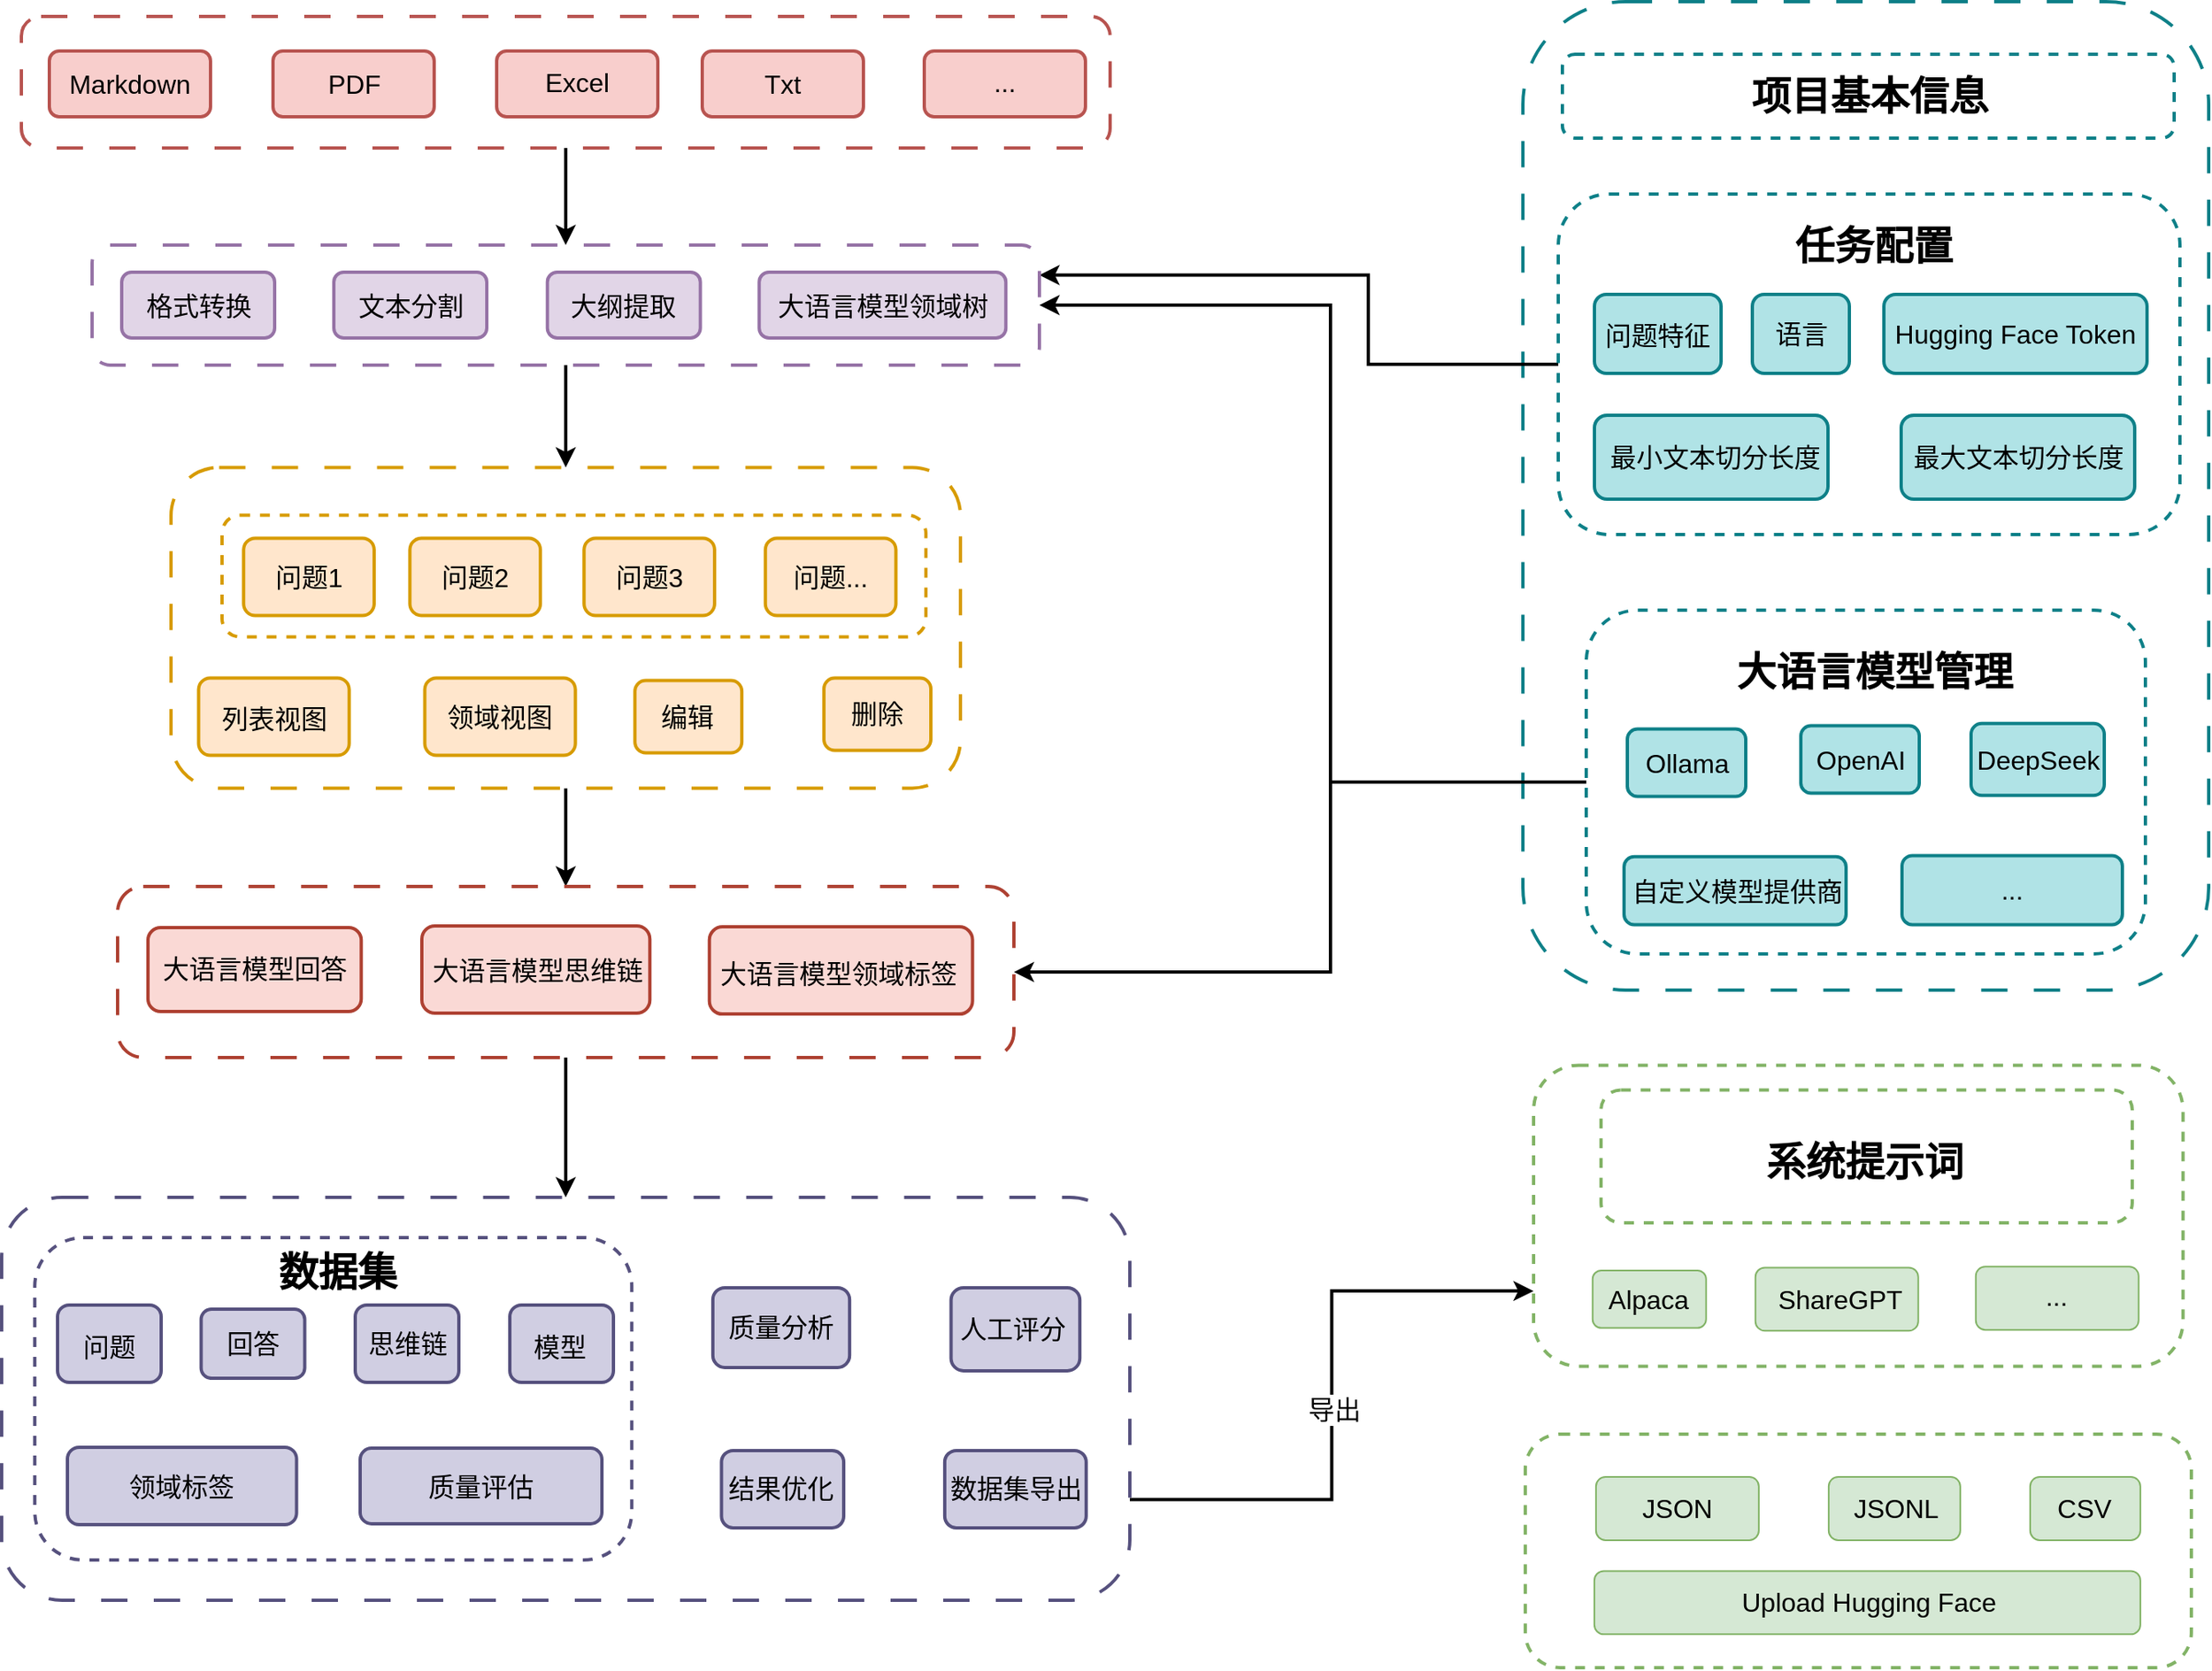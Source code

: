 <mxfile version="28.0.7">
  <diagram name="Page-1" id="rrq2DgjpaMgxxwC1FT-i">
    <mxGraphModel dx="2298" dy="1215" grid="0" gridSize="10" guides="1" tooltips="1" connect="1" arrows="1" fold="1" page="0" pageScale="1" pageWidth="850" pageHeight="1100" math="0" shadow="0">
      <root>
        <mxCell id="0" />
        <mxCell id="1" parent="0" />
        <mxCell id="DATJfEnJmrHQP5NNrF-W-124" value="" style="rounded=1;whiteSpace=wrap;html=1;strokeColor=#0E8088;strokeWidth=2;dashed=1;dashPattern=8 8;" vertex="1" parent="1">
          <mxGeometry x="836" y="98" width="417" height="601" as="geometry" />
        </mxCell>
        <mxCell id="DATJfEnJmrHQP5NNrF-W-142" style="edgeStyle=orthogonalEdgeStyle;rounded=0;orthogonalLoop=1;jettySize=auto;html=1;exitX=0.5;exitY=1;exitDx=0;exitDy=0;strokeWidth=2;" edge="1" parent="1" source="DATJfEnJmrHQP5NNrF-W-78" target="DATJfEnJmrHQP5NNrF-W-128">
          <mxGeometry relative="1" as="geometry" />
        </mxCell>
        <mxCell id="DATJfEnJmrHQP5NNrF-W-78" value="" style="rounded=1;whiteSpace=wrap;html=1;strokeColor=#D79B00;strokeWidth=2;dashed=1;dashPattern=8 8;" vertex="1" parent="1">
          <mxGeometry x="14" y="381.22" width="480" height="195" as="geometry" />
        </mxCell>
        <mxCell id="DATJfEnJmrHQP5NNrF-W-130" value="" style="rounded=1;whiteSpace=wrap;html=1;strokeColor=#D79B00;strokeWidth=2;dashed=1;" vertex="1" parent="1">
          <mxGeometry x="45" y="410.22" width="428" height="74" as="geometry" />
        </mxCell>
        <mxCell id="DATJfEnJmrHQP5NNrF-W-129" value="" style="rounded=1;whiteSpace=wrap;html=1;strokeColor=#82B366;strokeWidth=2;dashed=1;" vertex="1" parent="1">
          <mxGeometry x="842.5" y="744.69" width="394.88" height="183" as="geometry" />
        </mxCell>
        <mxCell id="DATJfEnJmrHQP5NNrF-W-143" style="edgeStyle=orthogonalEdgeStyle;rounded=0;orthogonalLoop=1;jettySize=auto;html=1;exitX=0.5;exitY=1;exitDx=0;exitDy=0;entryX=0.5;entryY=0;entryDx=0;entryDy=0;strokeWidth=2;" edge="1" parent="1" source="DATJfEnJmrHQP5NNrF-W-128" target="DATJfEnJmrHQP5NNrF-W-95">
          <mxGeometry relative="1" as="geometry" />
        </mxCell>
        <mxCell id="DATJfEnJmrHQP5NNrF-W-128" value="" style="rounded=1;whiteSpace=wrap;html=1;strokeColor=#AE4132;strokeWidth=2;dashed=1;dashPattern=8 8;" vertex="1" parent="1">
          <mxGeometry x="-18.5" y="636" width="545" height="104" as="geometry" />
        </mxCell>
        <mxCell id="DATJfEnJmrHQP5NNrF-W-126" value="" style="rounded=1;whiteSpace=wrap;html=1;strokeColor=#82B366;strokeWidth=2;dashed=1;" vertex="1" parent="1">
          <mxGeometry x="837.44" y="969" width="405" height="142" as="geometry" />
        </mxCell>
        <mxCell id="DATJfEnJmrHQP5NNrF-W-125" value="" style="rounded=1;whiteSpace=wrap;html=1;strokeColor=#82B366;strokeWidth=2;dashed=1;" vertex="1" parent="1">
          <mxGeometry x="883.5" y="759.69" width="323" height="80.78" as="geometry" />
        </mxCell>
        <mxCell id="DATJfEnJmrHQP5NNrF-W-147" style="edgeStyle=orthogonalEdgeStyle;rounded=0;orthogonalLoop=1;jettySize=auto;html=1;exitX=0;exitY=0.5;exitDx=0;exitDy=0;entryX=1;entryY=0.5;entryDx=0;entryDy=0;strokeWidth=2;" edge="1" parent="1" source="DATJfEnJmrHQP5NNrF-W-123" target="DATJfEnJmrHQP5NNrF-W-23">
          <mxGeometry relative="1" as="geometry">
            <Array as="points">
              <mxPoint x="719" y="573" />
              <mxPoint x="719" y="283" />
            </Array>
          </mxGeometry>
        </mxCell>
        <mxCell id="DATJfEnJmrHQP5NNrF-W-148" style="edgeStyle=orthogonalEdgeStyle;rounded=0;orthogonalLoop=1;jettySize=auto;html=1;exitX=0;exitY=0.5;exitDx=0;exitDy=0;entryX=1;entryY=0.5;entryDx=0;entryDy=0;strokeWidth=2;" edge="1" parent="1" source="DATJfEnJmrHQP5NNrF-W-123" target="DATJfEnJmrHQP5NNrF-W-128">
          <mxGeometry relative="1" as="geometry">
            <Array as="points">
              <mxPoint x="719" y="573" />
              <mxPoint x="719" y="688" />
            </Array>
          </mxGeometry>
        </mxCell>
        <mxCell id="DATJfEnJmrHQP5NNrF-W-123" value="" style="rounded=1;whiteSpace=wrap;html=1;strokeColor=#0E8088;strokeWidth=2;dashed=1;" vertex="1" parent="1">
          <mxGeometry x="874.5" y="468" width="340" height="209" as="geometry" />
        </mxCell>
        <mxCell id="DATJfEnJmrHQP5NNrF-W-150" style="edgeStyle=orthogonalEdgeStyle;rounded=0;orthogonalLoop=1;jettySize=auto;html=1;exitX=0;exitY=0.5;exitDx=0;exitDy=0;entryX=1;entryY=0.25;entryDx=0;entryDy=0;strokeWidth=2;" edge="1" parent="1" source="DATJfEnJmrHQP5NNrF-W-122" target="DATJfEnJmrHQP5NNrF-W-23">
          <mxGeometry relative="1" as="geometry">
            <Array as="points">
              <mxPoint x="742" y="319" />
              <mxPoint x="742" y="264" />
            </Array>
          </mxGeometry>
        </mxCell>
        <mxCell id="DATJfEnJmrHQP5NNrF-W-122" value="" style="rounded=1;whiteSpace=wrap;html=1;strokeColor=#0E8088;strokeWidth=2;dashed=1;" vertex="1" parent="1">
          <mxGeometry x="857.5" y="215" width="378" height="207" as="geometry" />
        </mxCell>
        <mxCell id="DATJfEnJmrHQP5NNrF-W-121" value="" style="rounded=1;whiteSpace=wrap;html=1;strokeColor=#0E8088;strokeWidth=2;dashed=1;" vertex="1" parent="1">
          <mxGeometry x="860" y="130" width="372" height="51" as="geometry" />
        </mxCell>
        <mxCell id="DATJfEnJmrHQP5NNrF-W-120" value="" style="rounded=1;whiteSpace=wrap;html=1;fillColor=#d5e8d4;strokeColor=#82b366;" vertex="1" parent="1">
          <mxGeometry x="1144.44" y="995" width="67" height="38.44" as="geometry" />
        </mxCell>
        <mxCell id="DATJfEnJmrHQP5NNrF-W-119" value="" style="rounded=1;whiteSpace=wrap;html=1;fillColor=#d5e8d4;strokeColor=#82b366;" vertex="1" parent="1">
          <mxGeometry x="1021.94" y="995" width="80" height="38.44" as="geometry" />
        </mxCell>
        <mxCell id="DATJfEnJmrHQP5NNrF-W-118" value="" style="rounded=1;whiteSpace=wrap;html=1;fillColor=#d5e8d4;strokeColor=#82b366;" vertex="1" parent="1">
          <mxGeometry x="879.44" y="1052.22" width="332" height="38.44" as="geometry" />
        </mxCell>
        <mxCell id="DATJfEnJmrHQP5NNrF-W-117" value="" style="rounded=1;whiteSpace=wrap;html=1;fillColor=#d5e8d4;strokeColor=#82b366;" vertex="1" parent="1">
          <mxGeometry x="880.44" y="995" width="99" height="38.44" as="geometry" />
        </mxCell>
        <mxCell id="DATJfEnJmrHQP5NNrF-W-116" value="" style="rounded=1;whiteSpace=wrap;html=1;fillColor=#d5e8d4;strokeColor=#82b366;" vertex="1" parent="1">
          <mxGeometry x="1111.38" y="867.13" width="99" height="38.44" as="geometry" />
        </mxCell>
        <mxCell id="DATJfEnJmrHQP5NNrF-W-115" value="" style="rounded=1;whiteSpace=wrap;html=1;fillColor=#d5e8d4;strokeColor=#82b366;" vertex="1" parent="1">
          <mxGeometry x="977.38" y="867.69" width="99" height="38.44" as="geometry" />
        </mxCell>
        <mxCell id="DATJfEnJmrHQP5NNrF-W-113" value="" style="rounded=1;whiteSpace=wrap;html=1;fillColor=#d5e8d4;strokeColor=#82b366;" vertex="1" parent="1">
          <mxGeometry x="878.38" y="869.44" width="69" height="34.94" as="geometry" />
        </mxCell>
        <mxCell id="DATJfEnJmrHQP5NNrF-W-110" value="" style="rounded=1;whiteSpace=wrap;html=1;fillColor=#b0e3e6;strokeColor=#0e8088;strokeWidth=2;" vertex="1" parent="1">
          <mxGeometry x="1066.5" y="617.22" width="134" height="42" as="geometry" />
        </mxCell>
        <mxCell id="DATJfEnJmrHQP5NNrF-W-109" value="" style="rounded=1;whiteSpace=wrap;html=1;fillColor=#b0e3e6;strokeColor=#0e8088;strokeWidth=2;" vertex="1" parent="1">
          <mxGeometry x="897.5" y="617.9" width="135" height="41.32" as="geometry" />
        </mxCell>
        <mxCell id="DATJfEnJmrHQP5NNrF-W-108" value="" style="rounded=1;whiteSpace=wrap;html=1;fillColor=#b0e3e6;strokeColor=#0e8088;strokeWidth=2;" vertex="1" parent="1">
          <mxGeometry x="1108.5" y="536.85" width="81" height="43.75" as="geometry" />
        </mxCell>
        <mxCell id="DATJfEnJmrHQP5NNrF-W-107" value="" style="rounded=1;whiteSpace=wrap;html=1;fillColor=#b0e3e6;strokeColor=#0e8088;strokeWidth=2;" vertex="1" parent="1">
          <mxGeometry x="1005" y="538.22" width="72" height="41" as="geometry" />
        </mxCell>
        <mxCell id="DATJfEnJmrHQP5NNrF-W-106" value="" style="rounded=1;whiteSpace=wrap;html=1;fillColor=#b0e3e6;strokeColor=#0e8088;strokeWidth=2;" vertex="1" parent="1">
          <mxGeometry x="899.5" y="540.22" width="72" height="41" as="geometry" />
        </mxCell>
        <mxCell id="DATJfEnJmrHQP5NNrF-W-104" value="" style="rounded=1;whiteSpace=wrap;html=1;fillColor=#b0e3e6;strokeColor=#0e8088;strokeWidth=2;" vertex="1" parent="1">
          <mxGeometry x="1066" y="349.5" width="142" height="51" as="geometry" />
        </mxCell>
        <mxCell id="DATJfEnJmrHQP5NNrF-W-103" value="" style="rounded=1;whiteSpace=wrap;html=1;fillColor=#b0e3e6;strokeColor=#0e8088;strokeWidth=2;" vertex="1" parent="1">
          <mxGeometry x="879.5" y="349.5" width="142" height="51" as="geometry" />
        </mxCell>
        <mxCell id="DATJfEnJmrHQP5NNrF-W-101" value="" style="rounded=1;whiteSpace=wrap;html=1;fillColor=#b0e3e6;strokeColor=#0e8088;strokeWidth=2;" vertex="1" parent="1">
          <mxGeometry x="1055.5" y="276" width="160" height="48" as="geometry" />
        </mxCell>
        <mxCell id="DATJfEnJmrHQP5NNrF-W-100" value="" style="rounded=1;whiteSpace=wrap;html=1;fillColor=#b0e3e6;strokeColor=#0e8088;strokeWidth=2;" vertex="1" parent="1">
          <mxGeometry x="975.5" y="276" width="59" height="48" as="geometry" />
        </mxCell>
        <mxCell id="DATJfEnJmrHQP5NNrF-W-99" value="" style="rounded=1;whiteSpace=wrap;html=1;fillColor=#b0e3e6;strokeColor=#0e8088;strokeWidth=2;" vertex="1" parent="1">
          <mxGeometry x="879.5" y="276" width="77" height="48" as="geometry" />
        </mxCell>
        <mxCell id="DATJfEnJmrHQP5NNrF-W-144" style="rounded=0;orthogonalLoop=1;jettySize=auto;html=1;exitX=1;exitY=0.75;exitDx=0;exitDy=0;entryX=0;entryY=0.75;entryDx=0;entryDy=0;edgeStyle=orthogonalEdgeStyle;strokeWidth=2;" edge="1" parent="1" source="DATJfEnJmrHQP5NNrF-W-95" target="DATJfEnJmrHQP5NNrF-W-129">
          <mxGeometry relative="1" as="geometry" />
        </mxCell>
        <mxCell id="DATJfEnJmrHQP5NNrF-W-145" value="&lt;font style=&quot;font-size: 16px;&quot;&gt;导出&lt;/font&gt;" style="edgeLabel;html=1;align=center;verticalAlign=middle;resizable=0;points=[];" vertex="1" connectable="0" parent="DATJfEnJmrHQP5NNrF-W-144">
          <mxGeometry x="-0.044" y="-1" relative="1" as="geometry">
            <mxPoint as="offset" />
          </mxGeometry>
        </mxCell>
        <mxCell id="DATJfEnJmrHQP5NNrF-W-95" value="" style="rounded=1;whiteSpace=wrap;html=1;strokeColor=#56517E;dashed=1;dashPattern=8 8;strokeWidth=2;" vertex="1" parent="1">
          <mxGeometry x="-89" y="825" width="686" height="245" as="geometry" />
        </mxCell>
        <mxCell id="DATJfEnJmrHQP5NNrF-W-94" value="" style="rounded=1;whiteSpace=wrap;html=1;fillColor=#d0cee2;strokeColor=#56517e;strokeWidth=2;" vertex="1" parent="1">
          <mxGeometry x="484.44" y="978.94" width="86" height="47" as="geometry" />
        </mxCell>
        <mxCell id="DATJfEnJmrHQP5NNrF-W-93" value="" style="rounded=1;whiteSpace=wrap;html=1;fillColor=#d0cee2;strokeColor=#56517e;strokeWidth=2;" vertex="1" parent="1">
          <mxGeometry x="348.7" y="978.94" width="74.32" height="47" as="geometry" />
        </mxCell>
        <mxCell id="DATJfEnJmrHQP5NNrF-W-92" value="" style="rounded=1;whiteSpace=wrap;html=1;fillColor=#d0cee2;strokeColor=#56517e;strokeWidth=2;" vertex="1" parent="1">
          <mxGeometry x="488.28" y="879.94" width="78.32" height="50.5" as="geometry" />
        </mxCell>
        <mxCell id="DATJfEnJmrHQP5NNrF-W-91" value="" style="rounded=1;whiteSpace=wrap;html=1;fillColor=#d0cee2;strokeColor=#56517e;strokeWidth=2;" vertex="1" parent="1">
          <mxGeometry x="343.44" y="879.94" width="83.16" height="48.5" as="geometry" />
        </mxCell>
        <mxCell id="DATJfEnJmrHQP5NNrF-W-88" value="" style="rounded=1;whiteSpace=wrap;html=1;strokeColor=#56517E;dashed=1;strokeWidth=2;" vertex="1" parent="1">
          <mxGeometry x="-68.85" y="849.5" width="363" height="196" as="geometry" />
        </mxCell>
        <mxCell id="DATJfEnJmrHQP5NNrF-W-90" value="" style="rounded=1;whiteSpace=wrap;html=1;fillColor=#d0cee2;strokeColor=#56517e;strokeWidth=2;" vertex="1" parent="1">
          <mxGeometry x="129" y="977.5" width="147" height="46" as="geometry" />
        </mxCell>
        <mxCell id="DATJfEnJmrHQP5NNrF-W-89" value="" style="rounded=1;whiteSpace=wrap;html=1;fillColor=#d0cee2;strokeColor=#56517e;strokeWidth=2;" vertex="1" parent="1">
          <mxGeometry x="-49" y="977" width="139.32" height="47" as="geometry" />
        </mxCell>
        <mxCell id="DATJfEnJmrHQP5NNrF-W-87" value="" style="rounded=1;whiteSpace=wrap;html=1;fillColor=#d0cee2;strokeColor=#56517e;strokeWidth=2;" vertex="1" parent="1">
          <mxGeometry x="220" y="890.5" width="63" height="47" as="geometry" />
        </mxCell>
        <mxCell id="DATJfEnJmrHQP5NNrF-W-86" value="" style="rounded=1;whiteSpace=wrap;html=1;fillColor=#d0cee2;strokeColor=#56517e;strokeWidth=2;" vertex="1" parent="1">
          <mxGeometry x="126" y="890.5" width="63" height="47" as="geometry" />
        </mxCell>
        <mxCell id="DATJfEnJmrHQP5NNrF-W-85" value="" style="rounded=1;whiteSpace=wrap;html=1;fillColor=#d0cee2;strokeColor=#56517e;strokeWidth=2;" vertex="1" parent="1">
          <mxGeometry x="32.29" y="893" width="63" height="42" as="geometry" />
        </mxCell>
        <mxCell id="DATJfEnJmrHQP5NNrF-W-83" value="" style="rounded=1;whiteSpace=wrap;html=1;fillColor=#d0cee2;strokeColor=#56517e;strokeWidth=2;" vertex="1" parent="1">
          <mxGeometry x="-55" y="890.5" width="63" height="47" as="geometry" />
        </mxCell>
        <mxCell id="DATJfEnJmrHQP5NNrF-W-81" value="" style="rounded=1;whiteSpace=wrap;html=1;strokeColor=#ae4132;strokeWidth=2;fillColor=#fad9d5;" vertex="1" parent="1">
          <mxGeometry x="341.34" y="660.56" width="160" height="53" as="geometry" />
        </mxCell>
        <mxCell id="DATJfEnJmrHQP5NNrF-W-80" value="" style="rounded=1;whiteSpace=wrap;html=1;strokeColor=#ae4132;strokeWidth=2;fillColor=#fad9d5;" vertex="1" parent="1">
          <mxGeometry x="166.5" y="660" width="138.65" height="53" as="geometry" />
        </mxCell>
        <mxCell id="DATJfEnJmrHQP5NNrF-W-79" value="" style="rounded=1;whiteSpace=wrap;html=1;strokeColor=#ae4132;strokeWidth=2;fillColor=#fad9d5;" vertex="1" parent="1">
          <mxGeometry x="-0.02" y="661" width="129.68" height="51" as="geometry" />
        </mxCell>
        <mxCell id="DATJfEnJmrHQP5NNrF-W-77" value="" style="rounded=1;whiteSpace=wrap;html=1;fillColor=#ffe6cc;strokeColor=#d79b00;strokeWidth=2;" vertex="1" parent="1">
          <mxGeometry x="411" y="509.22" width="65" height="44" as="geometry" />
        </mxCell>
        <mxCell id="DATJfEnJmrHQP5NNrF-W-73" value="" style="rounded=1;whiteSpace=wrap;html=1;fillColor=#ffe6cc;strokeColor=#d79b00;strokeWidth=2;" vertex="1" parent="1">
          <mxGeometry x="296.07" y="510.72" width="65" height="44" as="geometry" />
        </mxCell>
        <mxCell id="DATJfEnJmrHQP5NNrF-W-72" value="" style="rounded=1;whiteSpace=wrap;html=1;fillColor=#ffe6cc;strokeColor=#d79b00;strokeWidth=2;" vertex="1" parent="1">
          <mxGeometry x="168.28" y="509.22" width="91.56" height="47" as="geometry" />
        </mxCell>
        <mxCell id="DATJfEnJmrHQP5NNrF-W-71" value="" style="rounded=1;whiteSpace=wrap;html=1;fillColor=#ffe6cc;strokeColor=#d79b00;strokeWidth=2;" vertex="1" parent="1">
          <mxGeometry x="30.76" y="509.22" width="91.56" height="47" as="geometry" />
        </mxCell>
        <mxCell id="DATJfEnJmrHQP5NNrF-W-70" value="" style="rounded=1;whiteSpace=wrap;html=1;fillColor=#ffe6cc;strokeColor=#d79b00;strokeWidth=2;" vertex="1" parent="1">
          <mxGeometry x="375.38" y="424.22" width="79.37" height="47" as="geometry" />
        </mxCell>
        <mxCell id="DATJfEnJmrHQP5NNrF-W-69" value="" style="rounded=1;whiteSpace=wrap;html=1;fillColor=#ffe6cc;strokeColor=#d79b00;strokeWidth=2;" vertex="1" parent="1">
          <mxGeometry x="265.13" y="424.22" width="79.37" height="47" as="geometry" />
        </mxCell>
        <mxCell id="DATJfEnJmrHQP5NNrF-W-68" value="" style="rounded=1;whiteSpace=wrap;html=1;fillColor=#ffe6cc;strokeColor=#d79b00;strokeWidth=2;" vertex="1" parent="1">
          <mxGeometry x="159.22" y="424.22" width="79.37" height="47" as="geometry" />
        </mxCell>
        <mxCell id="DATJfEnJmrHQP5NNrF-W-67" value="" style="rounded=1;whiteSpace=wrap;html=1;fillColor=#ffe6cc;strokeColor=#d79b00;strokeWidth=2;" vertex="1" parent="1">
          <mxGeometry x="58.13" y="424.22" width="79.37" height="47" as="geometry" />
        </mxCell>
        <mxCell id="DATJfEnJmrHQP5NNrF-W-139" style="edgeStyle=orthogonalEdgeStyle;rounded=0;orthogonalLoop=1;jettySize=auto;html=1;exitX=0.5;exitY=1;exitDx=0;exitDy=0;entryX=0.5;entryY=0;entryDx=0;entryDy=0;strokeWidth=2;" edge="1" parent="1" source="DATJfEnJmrHQP5NNrF-W-23" target="DATJfEnJmrHQP5NNrF-W-78">
          <mxGeometry relative="1" as="geometry" />
        </mxCell>
        <mxCell id="DATJfEnJmrHQP5NNrF-W-23" value="" style="rounded=1;whiteSpace=wrap;html=1;dashed=1;dashPattern=8 8;strokeWidth=2;strokeColor=#9673A6;" vertex="1" parent="1">
          <mxGeometry x="-34" y="246" width="576" height="73" as="geometry" />
        </mxCell>
        <mxCell id="DATJfEnJmrHQP5NNrF-W-20" value="" style="rounded=1;whiteSpace=wrap;html=1;strokeWidth=2;fillColor=#e1d5e7;strokeColor=#9673a6;" vertex="1" parent="1">
          <mxGeometry x="371.62" y="262.5" width="150" height="40" as="geometry" />
        </mxCell>
        <mxCell id="DATJfEnJmrHQP5NNrF-W-19" value="" style="rounded=1;whiteSpace=wrap;html=1;strokeWidth=2;fillColor=#e1d5e7;strokeColor=#9673a6;" vertex="1" parent="1">
          <mxGeometry x="242.84" y="262.5" width="93" height="40" as="geometry" />
        </mxCell>
        <mxCell id="DATJfEnJmrHQP5NNrF-W-18" value="" style="rounded=1;whiteSpace=wrap;html=1;strokeWidth=2;fillColor=#e1d5e7;strokeColor=#9673a6;" vertex="1" parent="1">
          <mxGeometry x="113" y="262.5" width="93" height="40" as="geometry" />
        </mxCell>
        <mxCell id="DATJfEnJmrHQP5NNrF-W-17" value="" style="rounded=1;whiteSpace=wrap;html=1;strokeWidth=2;fillColor=#e1d5e7;strokeColor=#9673a6;" vertex="1" parent="1">
          <mxGeometry x="-16" y="262.5" width="93" height="40" as="geometry" />
        </mxCell>
        <mxCell id="DATJfEnJmrHQP5NNrF-W-140" style="edgeStyle=orthogonalEdgeStyle;rounded=0;orthogonalLoop=1;jettySize=auto;html=1;exitX=0.5;exitY=1;exitDx=0;exitDy=0;entryX=0.5;entryY=0;entryDx=0;entryDy=0;strokeWidth=2;" edge="1" parent="1" source="DATJfEnJmrHQP5NNrF-W-12" target="DATJfEnJmrHQP5NNrF-W-23">
          <mxGeometry relative="1" as="geometry" />
        </mxCell>
        <mxCell id="DATJfEnJmrHQP5NNrF-W-12" value="" style="rounded=1;whiteSpace=wrap;html=1;dashed=1;dashPattern=8 8;strokeWidth=2;strokeColor=#B85450;" vertex="1" parent="1">
          <mxGeometry x="-77" y="107" width="662" height="80" as="geometry" />
        </mxCell>
        <mxCell id="DATJfEnJmrHQP5NNrF-W-11" value="" style="rounded=1;whiteSpace=wrap;html=1;strokeWidth=2;fillColor=#f8cecc;strokeColor=#b85450;" vertex="1" parent="1">
          <mxGeometry x="472" y="128" width="98" height="40" as="geometry" />
        </mxCell>
        <mxCell id="DATJfEnJmrHQP5NNrF-W-10" value="" style="rounded=1;whiteSpace=wrap;html=1;strokeWidth=2;fillColor=#f8cecc;strokeColor=#b85450;" vertex="1" parent="1">
          <mxGeometry x="337" y="128" width="98" height="40" as="geometry" />
        </mxCell>
        <mxCell id="DATJfEnJmrHQP5NNrF-W-9" value="" style="rounded=1;whiteSpace=wrap;html=1;strokeWidth=2;fillColor=#f8cecc;strokeColor=#b85450;" vertex="1" parent="1">
          <mxGeometry x="212" y="128" width="98" height="40" as="geometry" />
        </mxCell>
        <mxCell id="DATJfEnJmrHQP5NNrF-W-7" value="" style="rounded=1;whiteSpace=wrap;html=1;strokeWidth=2;fillColor=#f8cecc;strokeColor=#b85450;" vertex="1" parent="1">
          <mxGeometry x="76" y="128" width="98" height="40" as="geometry" />
        </mxCell>
        <mxCell id="DATJfEnJmrHQP5NNrF-W-6" value="" style="rounded=1;whiteSpace=wrap;html=1;strokeWidth=2;fillColor=#f8cecc;strokeColor=#b85450;" vertex="1" parent="1">
          <mxGeometry x="-60" y="128" width="98" height="40" as="geometry" />
        </mxCell>
        <mxCell id="DATJfEnJmrHQP5NNrF-W-1" value="&lt;font style=&quot;font-size: 16px;&quot;&gt;Markdown&lt;/font&gt;" style="text;html=1;align=center;verticalAlign=middle;whiteSpace=wrap;rounded=0;" vertex="1" parent="1">
          <mxGeometry x="-45" y="133" width="68" height="30" as="geometry" />
        </mxCell>
        <mxCell id="DATJfEnJmrHQP5NNrF-W-2" value="&lt;span style=&quot;font-size: 16px;&quot;&gt;PDF&lt;/span&gt;" style="text;html=1;align=center;verticalAlign=middle;whiteSpace=wrap;rounded=0;" vertex="1" parent="1">
          <mxGeometry x="91.75" y="134.5" width="66.5" height="27" as="geometry" />
        </mxCell>
        <mxCell id="DATJfEnJmrHQP5NNrF-W-3" value="&lt;span style=&quot;font-size: 16px;&quot;&gt;Excel&lt;/span&gt;" style="text;html=1;align=center;verticalAlign=middle;whiteSpace=wrap;rounded=0;" vertex="1" parent="1">
          <mxGeometry x="228.25" y="132.5" width="65.5" height="29" as="geometry" />
        </mxCell>
        <mxCell id="DATJfEnJmrHQP5NNrF-W-4" value="&lt;span style=&quot;font-size: 16px;&quot;&gt;Txt&lt;/span&gt;" style="text;html=1;align=center;verticalAlign=middle;whiteSpace=wrap;rounded=0;" vertex="1" parent="1">
          <mxGeometry x="358.25" y="134.5" width="55.5" height="27" as="geometry" />
        </mxCell>
        <mxCell id="DATJfEnJmrHQP5NNrF-W-5" value="&lt;span style=&quot;font-size: 16px;&quot;&gt;...&lt;/span&gt;" style="text;html=1;align=center;verticalAlign=middle;whiteSpace=wrap;rounded=0;" vertex="1" parent="1">
          <mxGeometry x="494.25" y="132.5" width="53.5" height="28" as="geometry" />
        </mxCell>
        <mxCell id="DATJfEnJmrHQP5NNrF-W-13" value="&lt;span style=&quot;font-size: 16px;&quot;&gt;格式转换&lt;/span&gt;" style="text;html=1;align=center;verticalAlign=middle;whiteSpace=wrap;rounded=0;" vertex="1" parent="1">
          <mxGeometry x="-2.75" y="267.5" width="67.75" height="30" as="geometry" />
        </mxCell>
        <mxCell id="DATJfEnJmrHQP5NNrF-W-14" value="&lt;span style=&quot;font-size: 16px;&quot;&gt;文本分割&lt;/span&gt;" style="text;html=1;align=center;verticalAlign=middle;whiteSpace=wrap;rounded=0;" vertex="1" parent="1">
          <mxGeometry x="125.5" y="267.5" width="68" height="30" as="geometry" />
        </mxCell>
        <mxCell id="DATJfEnJmrHQP5NNrF-W-15" value="&lt;span style=&quot;font-size: 16px;&quot;&gt;大纲提取&lt;/span&gt;" style="text;html=1;align=center;verticalAlign=middle;whiteSpace=wrap;rounded=0;" vertex="1" parent="1">
          <mxGeometry x="255.34" y="267.5" width="68" height="30" as="geometry" />
        </mxCell>
        <mxCell id="DATJfEnJmrHQP5NNrF-W-16" value="&lt;span style=&quot;font-size: 16px;&quot;&gt;大语言模型领域树&lt;/span&gt;" style="text;html=1;align=center;verticalAlign=middle;whiteSpace=wrap;rounded=0;" vertex="1" parent="1">
          <mxGeometry x="379.62" y="267.5" width="134" height="30" as="geometry" />
        </mxCell>
        <mxCell id="DATJfEnJmrHQP5NNrF-W-24" value="&lt;span style=&quot;font-size: 16px;&quot;&gt;问题1&lt;/span&gt;" style="text;html=1;align=center;verticalAlign=middle;whiteSpace=wrap;rounded=0;" vertex="1" parent="1">
          <mxGeometry x="63.94" y="432.72" width="67.75" height="30" as="geometry" />
        </mxCell>
        <mxCell id="DATJfEnJmrHQP5NNrF-W-25" value="&lt;span style=&quot;font-size: 16px;&quot;&gt;问题2&lt;/span&gt;" style="text;html=1;align=center;verticalAlign=middle;whiteSpace=wrap;rounded=0;" vertex="1" parent="1">
          <mxGeometry x="165.03" y="432.72" width="67.75" height="30" as="geometry" />
        </mxCell>
        <mxCell id="DATJfEnJmrHQP5NNrF-W-26" value="&lt;span style=&quot;font-size: 16px;&quot;&gt;问题3&lt;/span&gt;" style="text;html=1;align=center;verticalAlign=middle;whiteSpace=wrap;rounded=0;" vertex="1" parent="1">
          <mxGeometry x="270.94" y="433.22" width="67.75" height="30" as="geometry" />
        </mxCell>
        <mxCell id="DATJfEnJmrHQP5NNrF-W-27" value="&lt;span style=&quot;font-size: 16px;&quot;&gt;问题...&lt;/span&gt;" style="text;html=1;align=center;verticalAlign=middle;whiteSpace=wrap;rounded=0;" vertex="1" parent="1">
          <mxGeometry x="381.19" y="433.22" width="67.75" height="30" as="geometry" />
        </mxCell>
        <mxCell id="DATJfEnJmrHQP5NNrF-W-28" value="&lt;span style=&quot;font-size: 16px;&quot;&gt;列表视图&lt;/span&gt;" style="text;html=1;align=center;verticalAlign=middle;whiteSpace=wrap;rounded=0;" vertex="1" parent="1">
          <mxGeometry x="43.29" y="519.22" width="67.75" height="30" as="geometry" />
        </mxCell>
        <mxCell id="DATJfEnJmrHQP5NNrF-W-29" value="&lt;span style=&quot;font-size: 16px;&quot;&gt;领域视图&lt;/span&gt;" style="text;html=1;align=center;verticalAlign=middle;whiteSpace=wrap;rounded=0;" vertex="1" parent="1">
          <mxGeometry x="180.19" y="517.72" width="67.75" height="30" as="geometry" />
        </mxCell>
        <mxCell id="DATJfEnJmrHQP5NNrF-W-30" value="&lt;span style=&quot;font-size: 16px;&quot;&gt;编辑&lt;/span&gt;" style="text;html=1;align=center;verticalAlign=middle;whiteSpace=wrap;rounded=0;" vertex="1" parent="1">
          <mxGeometry x="300.9" y="517.72" width="53.54" height="30" as="geometry" />
        </mxCell>
        <mxCell id="DATJfEnJmrHQP5NNrF-W-31" value="&lt;span style=&quot;font-size: 16px;&quot;&gt;删除&lt;/span&gt;" style="text;html=1;align=center;verticalAlign=middle;whiteSpace=wrap;rounded=0;" vertex="1" parent="1">
          <mxGeometry x="418" y="516.22" width="51" height="30" as="geometry" />
        </mxCell>
        <mxCell id="DATJfEnJmrHQP5NNrF-W-32" value="&lt;span style=&quot;font-size: 16px;&quot;&gt;大语言模型回答&lt;/span&gt;" style="text;html=1;align=center;verticalAlign=middle;whiteSpace=wrap;rounded=0;" vertex="1" parent="1">
          <mxGeometry x="5.63" y="671" width="117.87" height="30" as="geometry" />
        </mxCell>
        <mxCell id="DATJfEnJmrHQP5NNrF-W-33" value="&lt;span style=&quot;font-size: 16px;&quot;&gt;大语言模型思维链&lt;/span&gt;" style="text;html=1;align=center;verticalAlign=middle;whiteSpace=wrap;rounded=0;" vertex="1" parent="1">
          <mxGeometry x="171.96" y="672" width="129.88" height="30" as="geometry" />
        </mxCell>
        <mxCell id="DATJfEnJmrHQP5NNrF-W-34" value="&lt;span style=&quot;font-size: 16px;&quot;&gt;大语言模型领域标签&lt;/span&gt;" style="text;html=1;align=center;verticalAlign=middle;whiteSpace=wrap;rounded=0;" vertex="1" parent="1">
          <mxGeometry x="346.34" y="673.56" width="148" height="30" as="geometry" />
        </mxCell>
        <mxCell id="DATJfEnJmrHQP5NNrF-W-35" value="&lt;font style=&quot;font-size: 24px;&quot;&gt;&lt;b&gt;数据集&lt;/b&gt;&lt;/font&gt;" style="text;html=1;align=center;verticalAlign=middle;whiteSpace=wrap;rounded=0;" vertex="1" parent="1">
          <mxGeometry x="53" y="856" width="125.37" height="30" as="geometry" />
        </mxCell>
        <mxCell id="DATJfEnJmrHQP5NNrF-W-36" value="&lt;span style=&quot;font-size: 16px;&quot;&gt;问题&lt;/span&gt;" style="text;html=1;align=center;verticalAlign=middle;whiteSpace=wrap;rounded=0;" vertex="1" parent="1">
          <mxGeometry x="-48.84" y="900.5" width="50.69" height="30" as="geometry" />
        </mxCell>
        <mxCell id="DATJfEnJmrHQP5NNrF-W-37" value="&lt;span style=&quot;font-size: 16px;&quot;&gt;回答&lt;/span&gt;" style="text;html=1;align=center;verticalAlign=middle;whiteSpace=wrap;rounded=0;" vertex="1" parent="1">
          <mxGeometry x="33.6" y="899" width="60.37" height="30" as="geometry" />
        </mxCell>
        <mxCell id="DATJfEnJmrHQP5NNrF-W-38" value="&lt;span style=&quot;font-size: 16px;&quot;&gt;思维链&lt;/span&gt;" style="text;html=1;align=center;verticalAlign=middle;whiteSpace=wrap;rounded=0;" vertex="1" parent="1">
          <mxGeometry x="131.5" y="900.75" width="52" height="26.5" as="geometry" />
        </mxCell>
        <mxCell id="DATJfEnJmrHQP5NNrF-W-39" value="&lt;span style=&quot;font-size: 16px;&quot;&gt;模型&lt;/span&gt;" style="text;html=1;align=center;verticalAlign=middle;whiteSpace=wrap;rounded=0;" vertex="1" parent="1">
          <mxGeometry x="224" y="901.75" width="52.69" height="27.5" as="geometry" />
        </mxCell>
        <mxCell id="DATJfEnJmrHQP5NNrF-W-40" value="&lt;span style=&quot;font-size: 16px;&quot;&gt;领域标签&lt;/span&gt;" style="text;html=1;align=center;verticalAlign=middle;whiteSpace=wrap;rounded=0;" vertex="1" parent="1">
          <mxGeometry x="-14.84" y="988.5" width="71" height="24" as="geometry" />
        </mxCell>
        <mxCell id="DATJfEnJmrHQP5NNrF-W-41" value="&lt;span style=&quot;font-size: 16px;&quot;&gt;质量评估&lt;/span&gt;" style="text;html=1;align=center;verticalAlign=middle;whiteSpace=wrap;rounded=0;" vertex="1" parent="1">
          <mxGeometry x="169" y="985.75" width="67" height="29.5" as="geometry" />
        </mxCell>
        <mxCell id="DATJfEnJmrHQP5NNrF-W-42" value="&lt;span style=&quot;font-size: 16px;&quot;&gt;质量分析&lt;/span&gt;" style="text;html=1;align=center;verticalAlign=middle;whiteSpace=wrap;rounded=0;" vertex="1" parent="1">
          <mxGeometry x="347.02" y="889.19" width="76" height="30" as="geometry" />
        </mxCell>
        <mxCell id="DATJfEnJmrHQP5NNrF-W-43" value="&lt;span style=&quot;font-size: 16px;&quot;&gt;人工评分&lt;/span&gt;" style="text;html=1;align=center;verticalAlign=middle;whiteSpace=wrap;rounded=0;" vertex="1" parent="1">
          <mxGeometry x="488.28" y="890.19" width="76" height="30" as="geometry" />
        </mxCell>
        <mxCell id="DATJfEnJmrHQP5NNrF-W-44" value="&lt;span style=&quot;font-size: 16px;&quot;&gt;结果优化&lt;/span&gt;" style="text;html=1;align=center;verticalAlign=middle;whiteSpace=wrap;rounded=0;" vertex="1" parent="1">
          <mxGeometry x="347.02" y="987.44" width="76" height="30" as="geometry" />
        </mxCell>
        <mxCell id="DATJfEnJmrHQP5NNrF-W-45" value="&lt;span style=&quot;font-size: 16px;&quot;&gt;数据集导出&lt;/span&gt;" style="text;html=1;align=center;verticalAlign=middle;whiteSpace=wrap;rounded=0;" vertex="1" parent="1">
          <mxGeometry x="484.44" y="987.44" width="87.66" height="30" as="geometry" />
        </mxCell>
        <mxCell id="DATJfEnJmrHQP5NNrF-W-46" value="&lt;font style=&quot;font-size: 24px;&quot;&gt;&lt;b style=&quot;&quot;&gt;项目基本信息&lt;/b&gt;&lt;/font&gt;" style="text;html=1;align=center;verticalAlign=middle;whiteSpace=wrap;rounded=0;" vertex="1" parent="1">
          <mxGeometry x="954.5" y="140.5" width="184" height="30" as="geometry" />
        </mxCell>
        <mxCell id="DATJfEnJmrHQP5NNrF-W-47" value="&lt;font style=&quot;font-size: 24px;&quot;&gt;&lt;b&gt;任务配置&lt;/b&gt;&lt;/font&gt;" style="text;html=1;align=center;verticalAlign=middle;whiteSpace=wrap;rounded=0;" vertex="1" parent="1">
          <mxGeometry x="977.5" y="232" width="143" height="30" as="geometry" />
        </mxCell>
        <mxCell id="DATJfEnJmrHQP5NNrF-W-48" value="&lt;span style=&quot;font-size: 16px;&quot;&gt;问题特征&lt;/span&gt;" style="text;html=1;align=center;verticalAlign=middle;whiteSpace=wrap;rounded=0;" vertex="1" parent="1">
          <mxGeometry x="884" y="286" width="68" height="30" as="geometry" />
        </mxCell>
        <mxCell id="DATJfEnJmrHQP5NNrF-W-49" value="&lt;span style=&quot;font-size: 16px;&quot;&gt;语言&lt;/span&gt;" style="text;html=1;align=center;verticalAlign=middle;whiteSpace=wrap;rounded=0;" vertex="1" parent="1">
          <mxGeometry x="987.5" y="285" width="35" height="30" as="geometry" />
        </mxCell>
        <mxCell id="DATJfEnJmrHQP5NNrF-W-50" value="&lt;span style=&quot;font-size: 16px;&quot;&gt;Hugging Face Token&lt;/span&gt;" style="text;html=1;align=center;verticalAlign=middle;whiteSpace=wrap;rounded=0;" vertex="1" parent="1">
          <mxGeometry x="1061" y="285" width="149" height="30" as="geometry" />
        </mxCell>
        <mxCell id="DATJfEnJmrHQP5NNrF-W-51" value="&lt;span style=&quot;font-size: 16px;&quot;&gt;最小文本切分长度&lt;/span&gt;" style="text;html=1;align=center;verticalAlign=middle;whiteSpace=wrap;rounded=0;" vertex="1" parent="1">
          <mxGeometry x="885.5" y="360" width="134" height="30" as="geometry" />
        </mxCell>
        <mxCell id="DATJfEnJmrHQP5NNrF-W-52" value="&lt;span style=&quot;font-size: 16px;&quot;&gt;最大文本切分长度&lt;/span&gt;" style="text;html=1;align=center;verticalAlign=middle;whiteSpace=wrap;rounded=0;" vertex="1" parent="1">
          <mxGeometry x="1068" y="360" width="139" height="30" as="geometry" />
        </mxCell>
        <mxCell id="DATJfEnJmrHQP5NNrF-W-53" value="&lt;font style=&quot;font-size: 24px;&quot;&gt;&lt;b&gt;大语言模型管理&lt;/b&gt;&lt;/font&gt;" style="text;html=1;align=center;verticalAlign=middle;whiteSpace=wrap;rounded=0;" vertex="1" parent="1">
          <mxGeometry x="961.5" y="491" width="176" height="30" as="geometry" />
        </mxCell>
        <mxCell id="DATJfEnJmrHQP5NNrF-W-54" value="&lt;span style=&quot;font-size: 16px;&quot;&gt;Ollama&lt;/span&gt;" style="text;html=1;align=center;verticalAlign=middle;whiteSpace=wrap;rounded=0;" vertex="1" parent="1">
          <mxGeometry x="906.5" y="546.22" width="58" height="30" as="geometry" />
        </mxCell>
        <mxCell id="DATJfEnJmrHQP5NNrF-W-55" value="&lt;span style=&quot;font-size: 16px;&quot;&gt;OpenAI&lt;/span&gt;" style="text;html=1;align=center;verticalAlign=middle;whiteSpace=wrap;rounded=0;" vertex="1" parent="1">
          <mxGeometry x="1015.5" y="544.22" width="51" height="30" as="geometry" />
        </mxCell>
        <mxCell id="DATJfEnJmrHQP5NNrF-W-56" value="&lt;span style=&quot;font-size: 16px;&quot;&gt;DeepSeek&lt;/span&gt;" style="text;html=1;align=center;verticalAlign=middle;whiteSpace=wrap;rounded=0;" vertex="1" parent="1">
          <mxGeometry x="1112.75" y="543.73" width="72.5" height="30" as="geometry" />
        </mxCell>
        <mxCell id="DATJfEnJmrHQP5NNrF-W-57" value="&lt;span style=&quot;font-size: 16px;&quot;&gt;自定义模型提供商&lt;/span&gt;" style="text;html=1;align=center;verticalAlign=middle;whiteSpace=wrap;rounded=0;" vertex="1" parent="1">
          <mxGeometry x="899.5" y="624.12" width="133" height="28.88" as="geometry" />
        </mxCell>
        <mxCell id="DATJfEnJmrHQP5NNrF-W-58" value="&lt;span style=&quot;font-size: 16px;&quot;&gt;...&lt;/span&gt;" style="text;html=1;align=center;verticalAlign=middle;whiteSpace=wrap;rounded=0;" vertex="1" parent="1">
          <mxGeometry x="1069" y="623.22" width="129" height="30" as="geometry" />
        </mxCell>
        <mxCell id="DATJfEnJmrHQP5NNrF-W-59" value="&lt;font style=&quot;font-size: 24px;&quot;&gt;&lt;b style=&quot;&quot;&gt;系统提示词&lt;/b&gt;&lt;/font&gt;" style="text;html=1;align=center;verticalAlign=middle;whiteSpace=wrap;rounded=0;" vertex="1" parent="1">
          <mxGeometry x="960.5" y="788.69" width="166" height="30" as="geometry" />
        </mxCell>
        <mxCell id="DATJfEnJmrHQP5NNrF-W-60" value="&lt;span style=&quot;font-size: 16px;&quot;&gt;Alpaca&lt;/span&gt;" style="text;html=1;align=center;verticalAlign=middle;whiteSpace=wrap;rounded=0;" vertex="1" parent="1">
          <mxGeometry x="887.38" y="872.38" width="51" height="30" as="geometry" />
        </mxCell>
        <mxCell id="DATJfEnJmrHQP5NNrF-W-61" value="&lt;span style=&quot;font-size: 16px;&quot;&gt;ShareGPT&lt;/span&gt;" style="text;html=1;align=center;verticalAlign=middle;whiteSpace=wrap;rounded=0;" vertex="1" parent="1">
          <mxGeometry x="987.88" y="871.91" width="82" height="30" as="geometry" />
        </mxCell>
        <mxCell id="DATJfEnJmrHQP5NNrF-W-62" value="&lt;span style=&quot;font-size: 16px;&quot;&gt;...&lt;/span&gt;" style="text;html=1;align=center;verticalAlign=middle;whiteSpace=wrap;rounded=0;" vertex="1" parent="1">
          <mxGeometry x="1135.38" y="870.07" width="51" height="30" as="geometry" />
        </mxCell>
        <mxCell id="DATJfEnJmrHQP5NNrF-W-63" value="&lt;span style=&quot;font-size: 16px;&quot;&gt;JSON&lt;/span&gt;" style="text;html=1;align=center;verticalAlign=middle;whiteSpace=wrap;rounded=0;" vertex="1" parent="1">
          <mxGeometry x="904.94" y="999.22" width="50" height="30" as="geometry" />
        </mxCell>
        <mxCell id="DATJfEnJmrHQP5NNrF-W-64" value="&lt;span style=&quot;font-size: 16px;&quot;&gt;JSONL&lt;/span&gt;" style="text;html=1;align=center;verticalAlign=middle;whiteSpace=wrap;rounded=0;" vertex="1" parent="1">
          <mxGeometry x="1031.44" y="999.22" width="64" height="30" as="geometry" />
        </mxCell>
        <mxCell id="DATJfEnJmrHQP5NNrF-W-65" value="&lt;span style=&quot;font-size: 16px;&quot;&gt;CSV&lt;/span&gt;" style="text;html=1;align=center;verticalAlign=middle;whiteSpace=wrap;rounded=0;" vertex="1" parent="1">
          <mxGeometry x="1157.44" y="999.22" width="41" height="30" as="geometry" />
        </mxCell>
        <mxCell id="DATJfEnJmrHQP5NNrF-W-66" value="&lt;span style=&quot;font-size: 16px;&quot;&gt;Upload Hugging Face&lt;/span&gt;" style="text;html=1;align=center;verticalAlign=middle;whiteSpace=wrap;rounded=0;" vertex="1" parent="1">
          <mxGeometry x="955.44" y="1056.44" width="183" height="30" as="geometry" />
        </mxCell>
      </root>
    </mxGraphModel>
  </diagram>
</mxfile>
